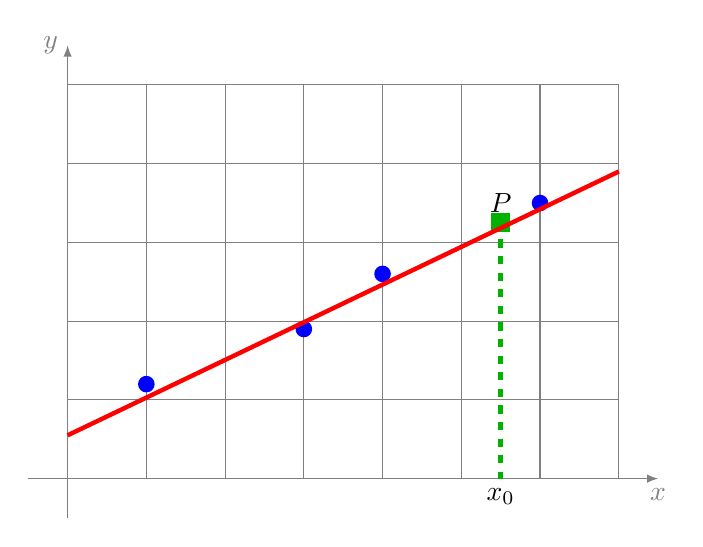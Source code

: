 \begin{tikzpicture}

\draw[->,>=latex, gray] (-0.5,0)--(7.5,0) node[below] {$x$};
\draw[->,>=latex, gray] (0,-0.5)--(0,5.5) node[left] {$y$};
\draw[gray] (0,0) grid (7,5);

\coordinate (O) at (0,0);
\coordinate (A) at (1,1+0.2);
\coordinate (B) at (3,2-0.1);
\coordinate (C) at (4,2.5+0.1);
\coordinate (D) at (6,3.5);

\fill[blue] (A) circle (3pt); %node[above  left]{$A_1$};
\fill[blue] (B) circle (3pt); %node[above left]{$A_2$};
\fill[blue] (C) circle (3pt); %node[above left]{$A_3$};
\fill[blue] (D) circle (3pt); %node[below right]{$A_4$};

\coordinate (E1) at (5.5,3.25);
\node at (E1)[green!70!black,rectangle,fill ,draw] {};
\node at (E1)[above] {$P$};
\draw[green!70!black,ultra thick,dashed] (E1) -- (E1 |- O); 

% \coordinate (E2) at (5.5,2.25);
% \node at (E2)[green!70!black,rectangle,fill ,draw] {};
% \node at (E2)[right] {$P'$};
% \draw[green!70!black,ultra thick,dashed] (E2) -- (E2 |- O); 

\node at (E1 |- O) [below] {$x_0$};

\draw[red,ultra thick] (0,0.55) -- (7,3.9); % node[black, right]{$y=ax+b$};

% \draw[red,ultra thick] (0,4) 
% .. controls (0.5,1.8) .. (A)
% .. controls (2.2,0.5) .. (B)
% .. controls (3.6,3.2) .. (C)
% .. controls (5,1) .. (D)
% .. controls (6.25,4) .. (6.5,5);

\end{tikzpicture}